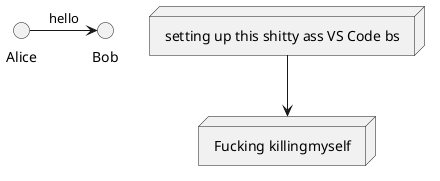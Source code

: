@startuml

node 1 as "setting up this shitty ass VS Code bs"
node 2 as "Fucking killingmyself"
Alice -> Bob : hello
1 --> 2
@enduml